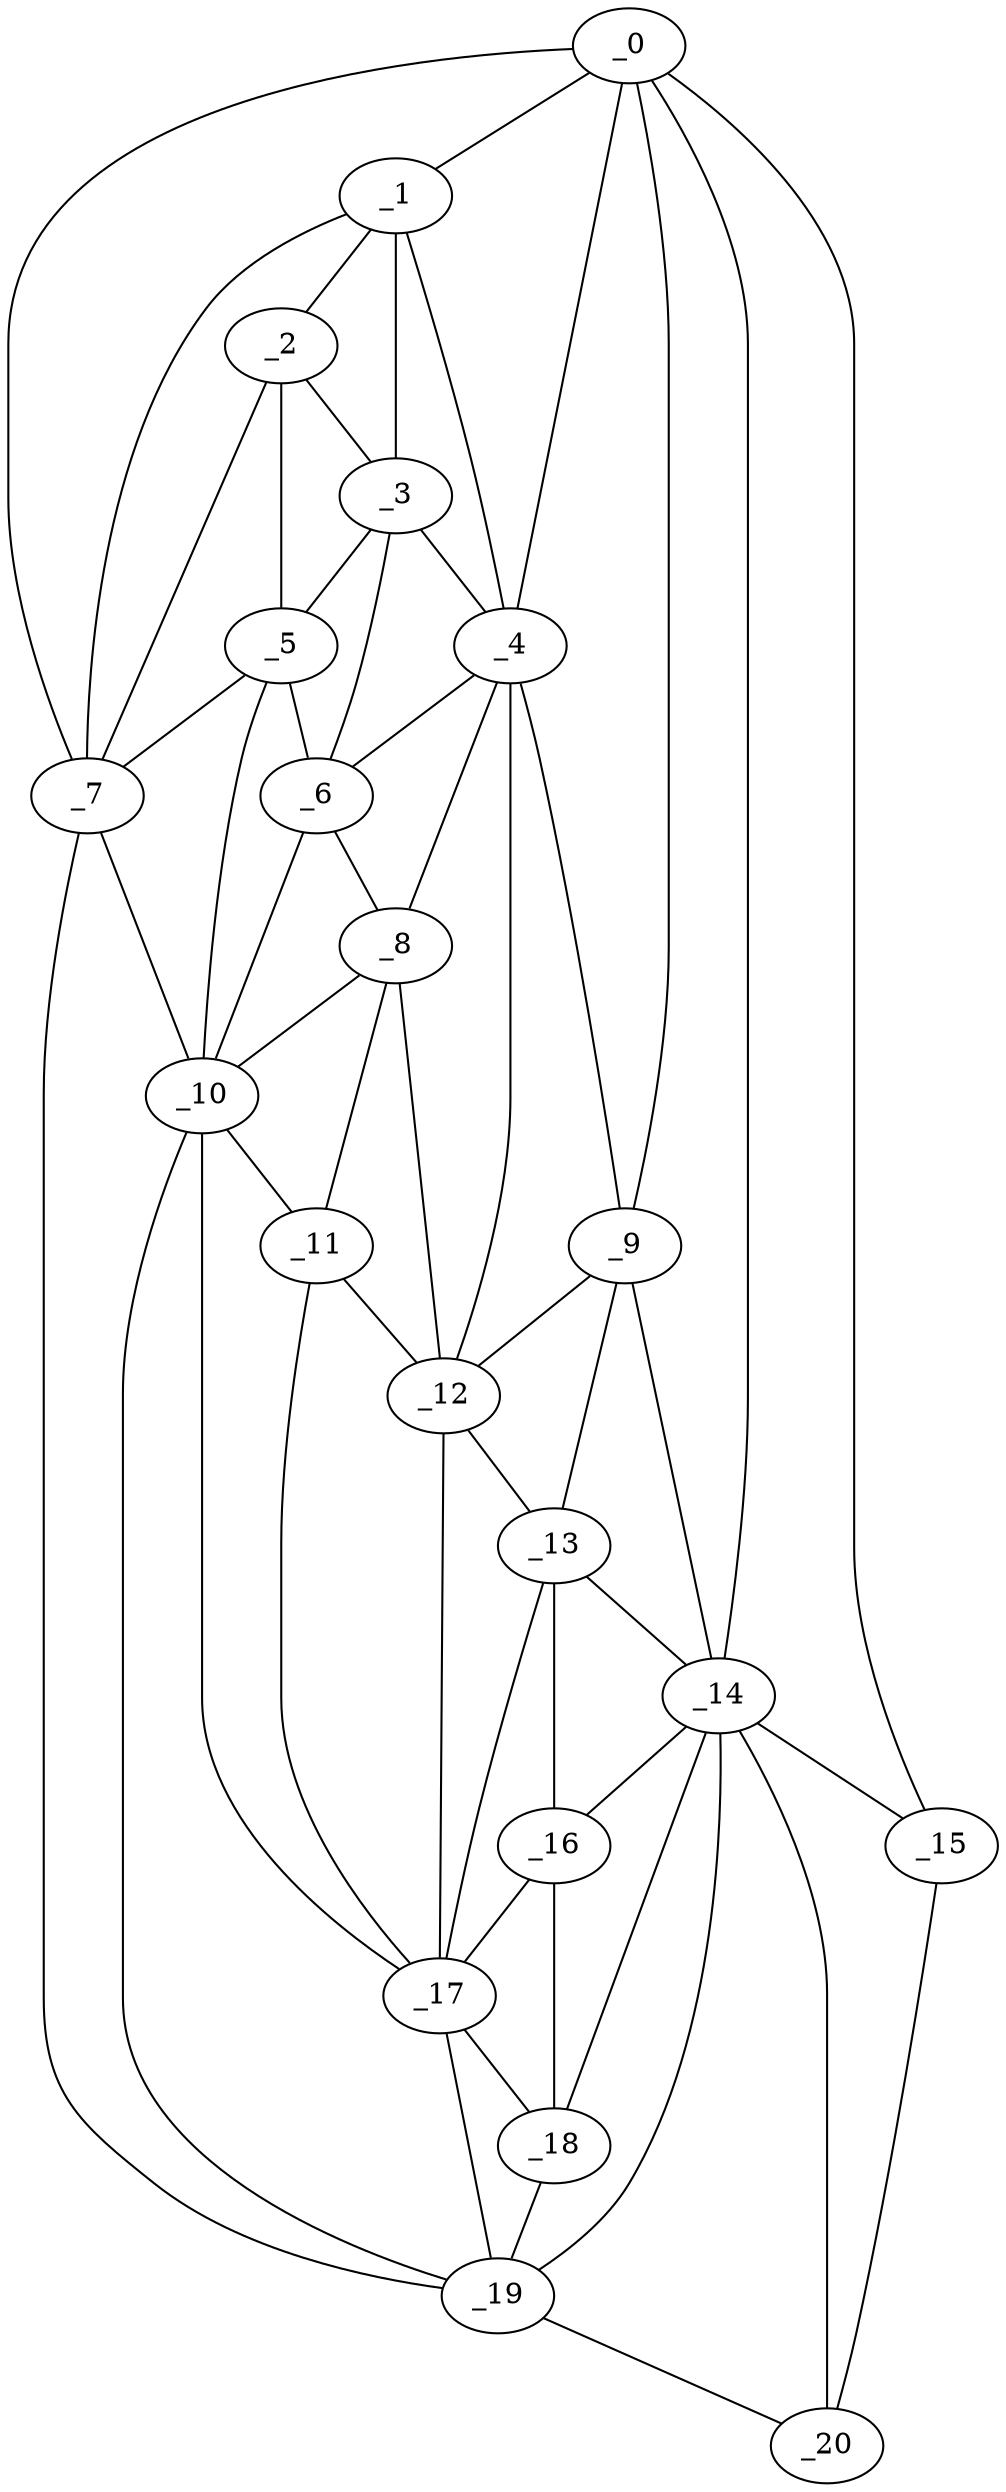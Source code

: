 graph "obj98__250.gxl" {
	_0	 [x=7,
		y=19];
	_1	 [x=27,
		y=22];
	_0 -- _1	 [valence=1];
	_4	 [x=51,
		y=43];
	_0 -- _4	 [valence=2];
	_7	 [x=53,
		y=12];
	_0 -- _7	 [valence=1];
	_9	 [x=62,
		y=62];
	_0 -- _9	 [valence=2];
	_14	 [x=70,
		y=90];
	_0 -- _14	 [valence=2];
	_15	 [x=70,
		y=115];
	_0 -- _15	 [valence=1];
	_2	 [x=37,
		y=23];
	_1 -- _2	 [valence=2];
	_3	 [x=47,
		y=32];
	_1 -- _3	 [valence=2];
	_1 -- _4	 [valence=2];
	_1 -- _7	 [valence=2];
	_2 -- _3	 [valence=1];
	_5	 [x=52,
		y=23];
	_2 -- _5	 [valence=2];
	_2 -- _7	 [valence=1];
	_3 -- _4	 [valence=1];
	_3 -- _5	 [valence=1];
	_6	 [x=52,
		y=35];
	_3 -- _6	 [valence=2];
	_4 -- _6	 [valence=2];
	_8	 [x=58,
		y=41];
	_4 -- _8	 [valence=2];
	_4 -- _9	 [valence=2];
	_12	 [x=65,
		y=49];
	_4 -- _12	 [valence=2];
	_5 -- _6	 [valence=2];
	_5 -- _7	 [valence=2];
	_10	 [x=65,
		y=33];
	_5 -- _10	 [valence=2];
	_6 -- _8	 [valence=2];
	_6 -- _10	 [valence=1];
	_7 -- _10	 [valence=1];
	_19	 [x=120,
		y=81];
	_7 -- _19	 [valence=1];
	_8 -- _10	 [valence=2];
	_11	 [x=65,
		y=43];
	_8 -- _11	 [valence=2];
	_8 -- _12	 [valence=1];
	_9 -- _12	 [valence=1];
	_13	 [x=68,
		y=61];
	_9 -- _13	 [valence=2];
	_9 -- _14	 [valence=2];
	_10 -- _11	 [valence=1];
	_17	 [x=80,
		y=57];
	_10 -- _17	 [valence=2];
	_10 -- _19	 [valence=2];
	_11 -- _12	 [valence=1];
	_11 -- _17	 [valence=2];
	_12 -- _13	 [valence=1];
	_12 -- _17	 [valence=2];
	_13 -- _14	 [valence=1];
	_16	 [x=78,
		y=64];
	_13 -- _16	 [valence=2];
	_13 -- _17	 [valence=1];
	_14 -- _15	 [valence=2];
	_14 -- _16	 [valence=1];
	_18	 [x=85,
		y=63];
	_14 -- _18	 [valence=1];
	_14 -- _19	 [valence=2];
	_20	 [x=122,
		y=107];
	_14 -- _20	 [valence=1];
	_15 -- _20	 [valence=1];
	_16 -- _17	 [valence=2];
	_16 -- _18	 [valence=1];
	_17 -- _18	 [valence=2];
	_17 -- _19	 [valence=2];
	_18 -- _19	 [valence=2];
	_19 -- _20	 [valence=1];
}
